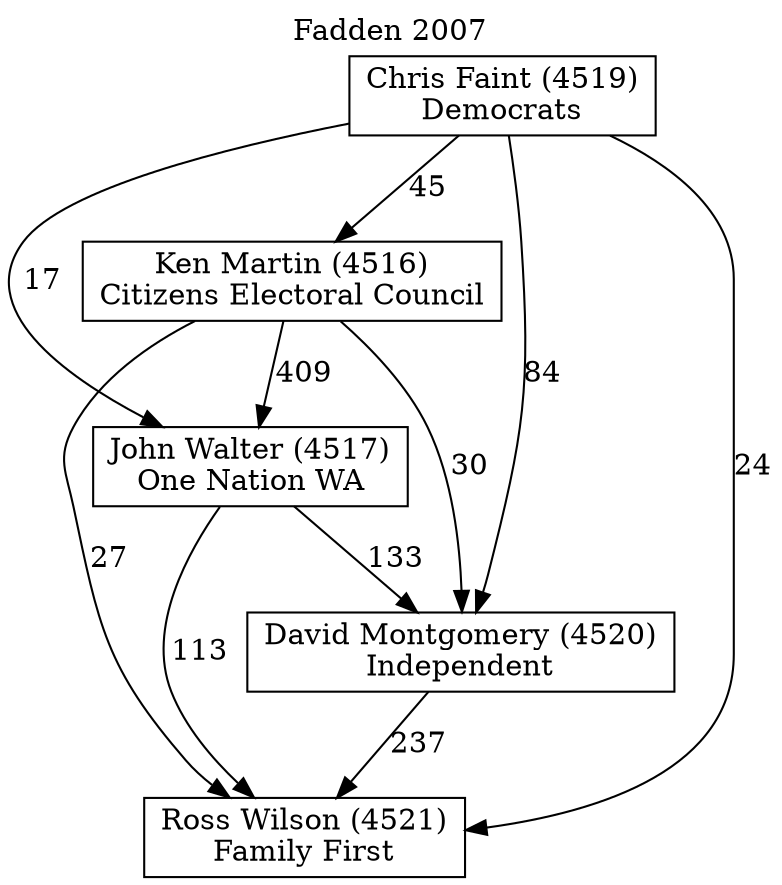 // House preference flow
digraph "Ross Wilson (4521)_Fadden_2007" {
	graph [label="Fadden 2007" labelloc=t mclimit=2]
	node [shape=box]
	"Ross Wilson (4521)" [label="Ross Wilson (4521)
Family First"]
	"David Montgomery (4520)" [label="David Montgomery (4520)
Independent"]
	"John Walter (4517)" [label="John Walter (4517)
One Nation WA"]
	"Ken Martin (4516)" [label="Ken Martin (4516)
Citizens Electoral Council"]
	"Chris Faint (4519)" [label="Chris Faint (4519)
Democrats"]
	"David Montgomery (4520)" -> "Ross Wilson (4521)" [label=237]
	"John Walter (4517)" -> "David Montgomery (4520)" [label=133]
	"Ken Martin (4516)" -> "John Walter (4517)" [label=409]
	"Chris Faint (4519)" -> "Ken Martin (4516)" [label=45]
	"John Walter (4517)" -> "Ross Wilson (4521)" [label=113]
	"Ken Martin (4516)" -> "Ross Wilson (4521)" [label=27]
	"Chris Faint (4519)" -> "Ross Wilson (4521)" [label=24]
	"Chris Faint (4519)" -> "John Walter (4517)" [label=17]
	"Ken Martin (4516)" -> "David Montgomery (4520)" [label=30]
	"Chris Faint (4519)" -> "David Montgomery (4520)" [label=84]
}
